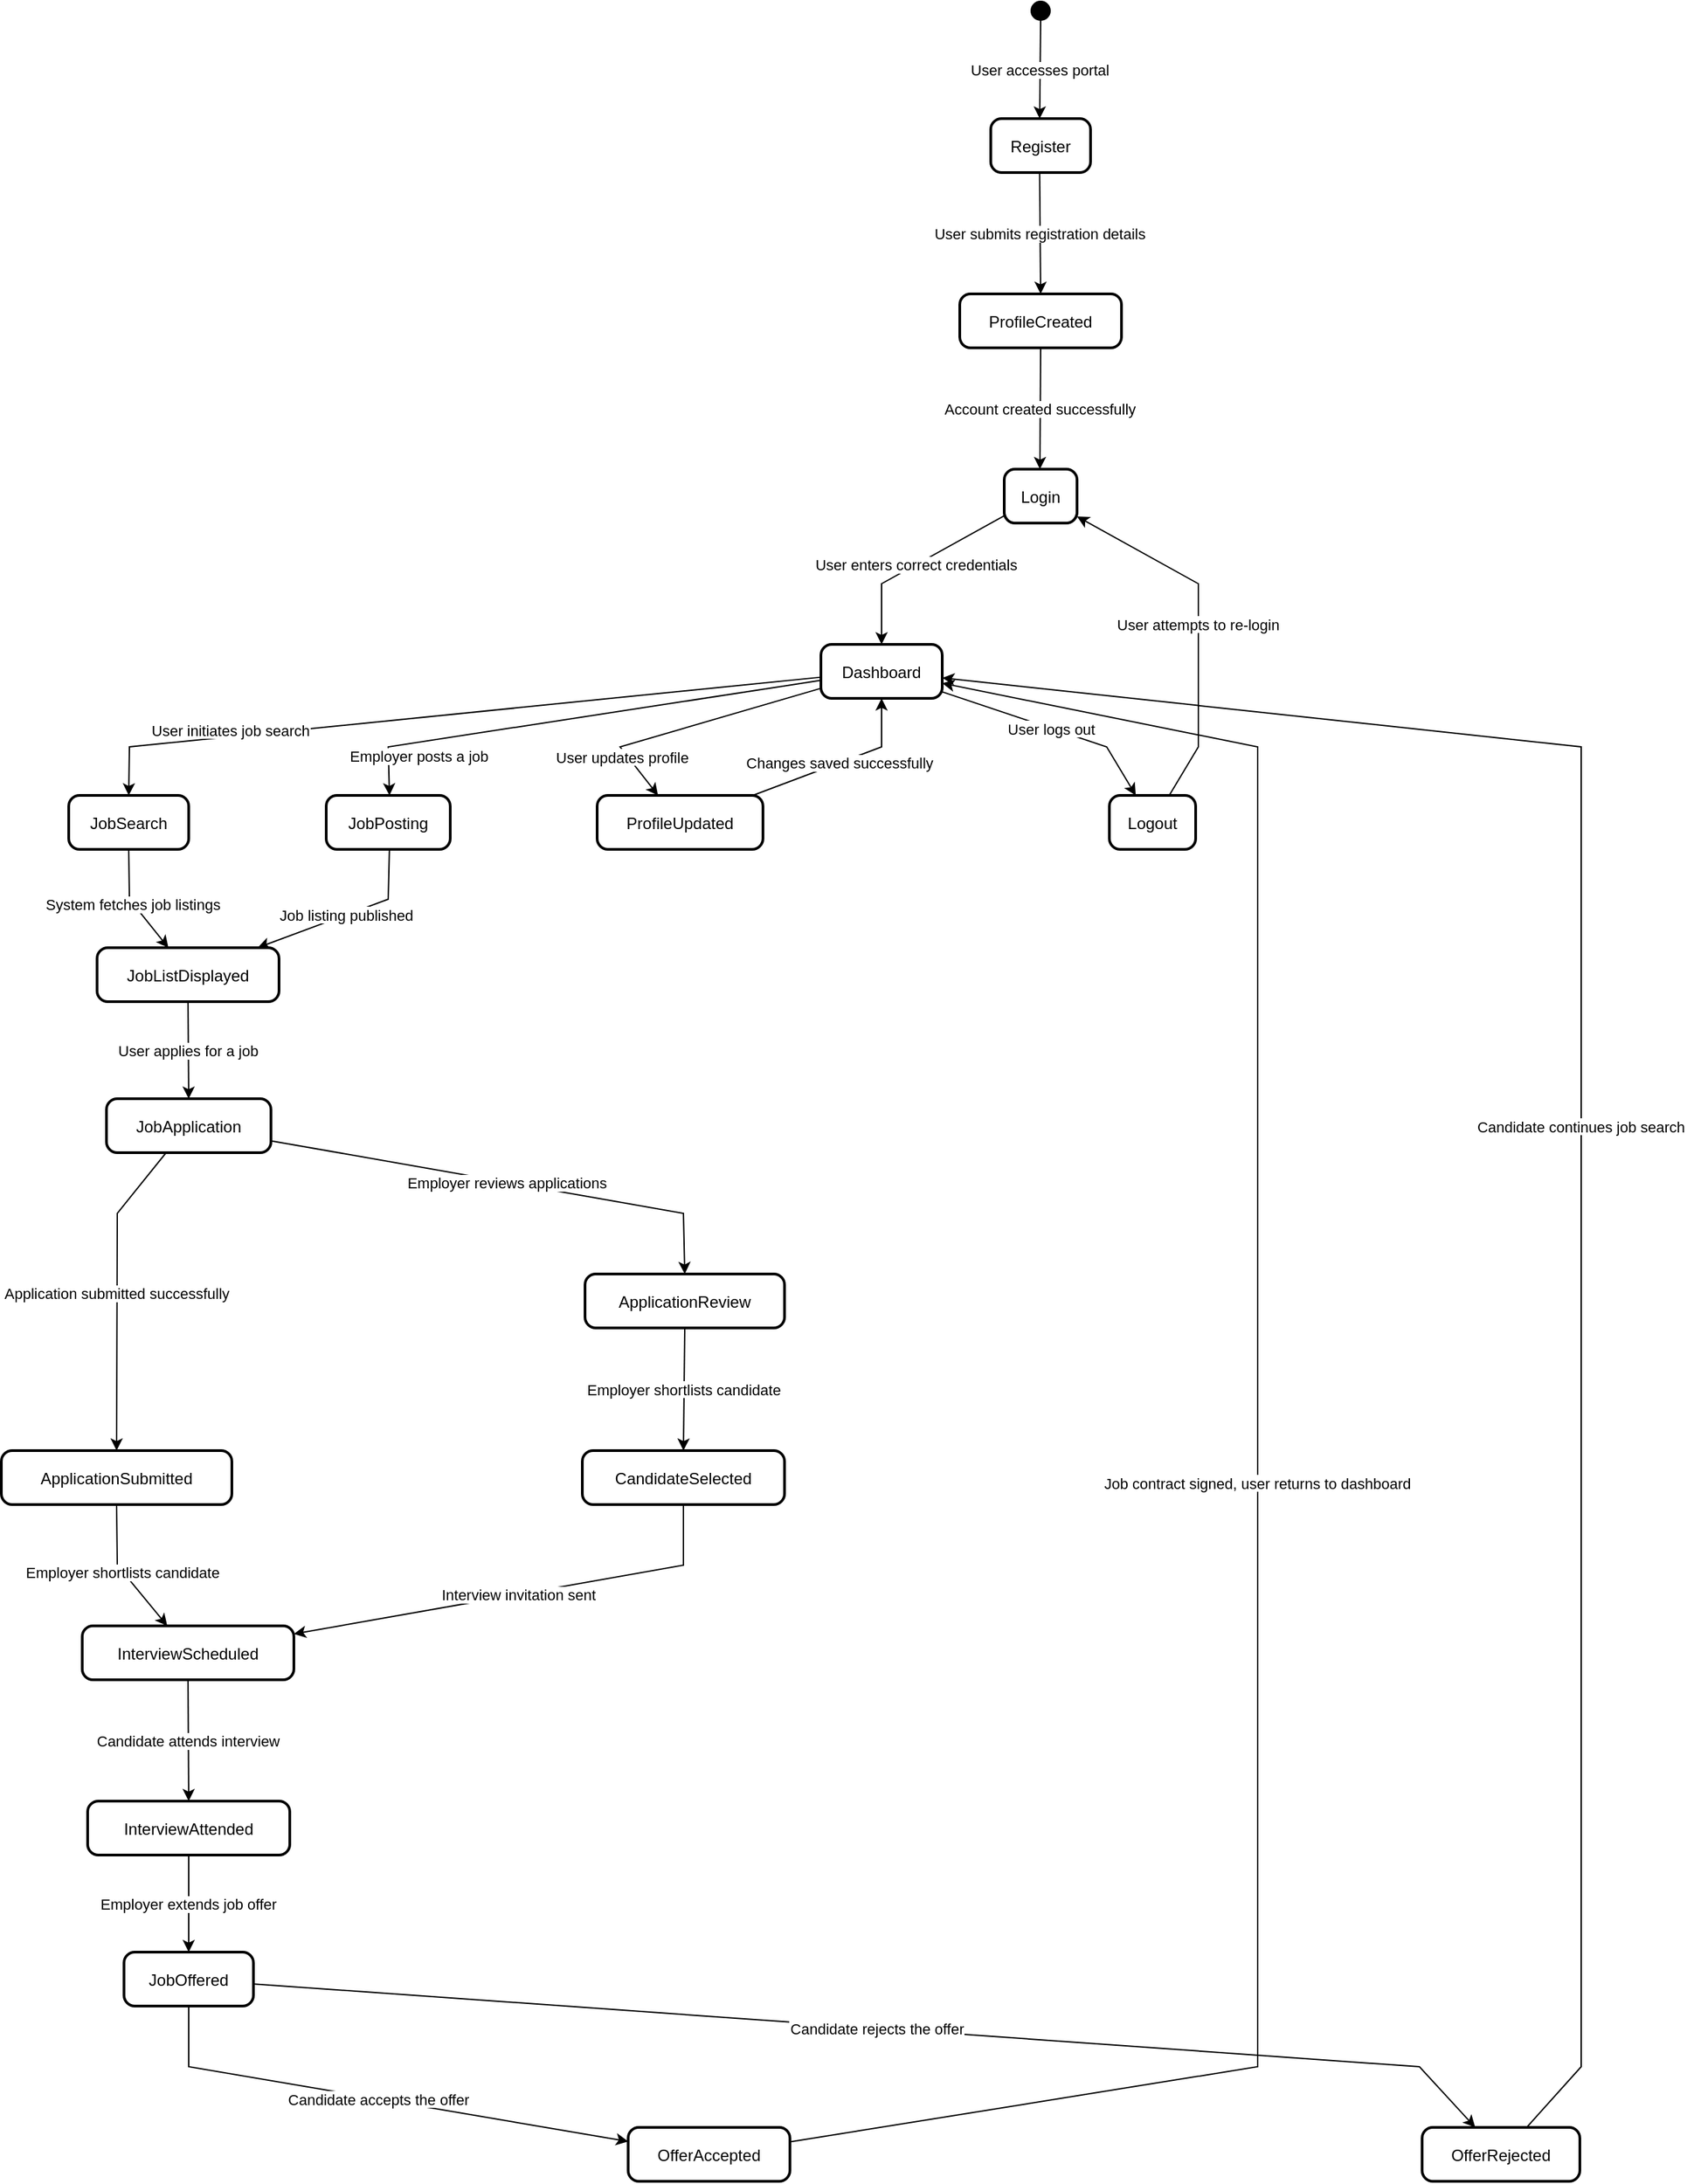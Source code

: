 <mxfile version="26.2.5">
  <diagram name="Page-1" id="1W6xUuscxjdU9nkEljJR">
    <mxGraphModel dx="730" dy="468" grid="1" gridSize="10" guides="1" tooltips="1" connect="1" arrows="1" fold="1" page="1" pageScale="1" pageWidth="827" pageHeight="1169" math="0" shadow="0">
      <root>
        <mxCell id="0" />
        <mxCell id="1" parent="0" />
        <mxCell id="xSvJtQ2f6eM6oFL4Y1jt-1" value="" style="ellipse;fillColor=strokeColor;" vertex="1" parent="1">
          <mxGeometry x="784" y="20" width="14" height="14" as="geometry" />
        </mxCell>
        <mxCell id="xSvJtQ2f6eM6oFL4Y1jt-2" value="Register" style="rounded=1;arcSize=20;strokeWidth=2" vertex="1" parent="1">
          <mxGeometry x="754" y="107" width="74" height="40" as="geometry" />
        </mxCell>
        <mxCell id="xSvJtQ2f6eM6oFL4Y1jt-3" value="ProfileCreated" style="rounded=1;arcSize=20;strokeWidth=2" vertex="1" parent="1">
          <mxGeometry x="731" y="237" width="120" height="40" as="geometry" />
        </mxCell>
        <mxCell id="xSvJtQ2f6eM6oFL4Y1jt-4" value="Login" style="rounded=1;arcSize=20;strokeWidth=2" vertex="1" parent="1">
          <mxGeometry x="764" y="367" width="54" height="40" as="geometry" />
        </mxCell>
        <mxCell id="xSvJtQ2f6eM6oFL4Y1jt-5" value="Dashboard" style="rounded=1;arcSize=20;strokeWidth=2" vertex="1" parent="1">
          <mxGeometry x="628" y="497" width="90" height="40" as="geometry" />
        </mxCell>
        <mxCell id="xSvJtQ2f6eM6oFL4Y1jt-6" value="JobSearch" style="rounded=1;arcSize=20;strokeWidth=2" vertex="1" parent="1">
          <mxGeometry x="70" y="609" width="89" height="40" as="geometry" />
        </mxCell>
        <mxCell id="xSvJtQ2f6eM6oFL4Y1jt-7" value="JobListDisplayed" style="rounded=1;arcSize=20;strokeWidth=2" vertex="1" parent="1">
          <mxGeometry x="91" y="722" width="135" height="40" as="geometry" />
        </mxCell>
        <mxCell id="xSvJtQ2f6eM6oFL4Y1jt-8" value="JobApplication" style="rounded=1;arcSize=20;strokeWidth=2" vertex="1" parent="1">
          <mxGeometry x="98" y="834" width="122" height="40" as="geometry" />
        </mxCell>
        <mxCell id="xSvJtQ2f6eM6oFL4Y1jt-9" value="ApplicationSubmitted" style="rounded=1;arcSize=20;strokeWidth=2" vertex="1" parent="1">
          <mxGeometry x="20" y="1095" width="171" height="40" as="geometry" />
        </mxCell>
        <mxCell id="xSvJtQ2f6eM6oFL4Y1jt-10" value="InterviewScheduled" style="rounded=1;arcSize=20;strokeWidth=2" vertex="1" parent="1">
          <mxGeometry x="80" y="1225" width="157" height="40" as="geometry" />
        </mxCell>
        <mxCell id="xSvJtQ2f6eM6oFL4Y1jt-11" value="InterviewAttended" style="rounded=1;arcSize=20;strokeWidth=2" vertex="1" parent="1">
          <mxGeometry x="84" y="1355" width="150" height="40" as="geometry" />
        </mxCell>
        <mxCell id="xSvJtQ2f6eM6oFL4Y1jt-12" value="JobOffered" style="rounded=1;arcSize=20;strokeWidth=2" vertex="1" parent="1">
          <mxGeometry x="111" y="1467" width="96" height="40" as="geometry" />
        </mxCell>
        <mxCell id="xSvJtQ2f6eM6oFL4Y1jt-13" value="OfferAccepted" style="rounded=1;arcSize=20;strokeWidth=2" vertex="1" parent="1">
          <mxGeometry x="485" y="1597" width="120" height="40" as="geometry" />
        </mxCell>
        <mxCell id="xSvJtQ2f6eM6oFL4Y1jt-14" value="OfferRejected" style="rounded=1;arcSize=20;strokeWidth=2" vertex="1" parent="1">
          <mxGeometry x="1074" y="1597" width="117" height="40" as="geometry" />
        </mxCell>
        <mxCell id="xSvJtQ2f6eM6oFL4Y1jt-15" value="JobPosting" style="rounded=1;arcSize=20;strokeWidth=2" vertex="1" parent="1">
          <mxGeometry x="261" y="609" width="92" height="40" as="geometry" />
        </mxCell>
        <mxCell id="xSvJtQ2f6eM6oFL4Y1jt-16" value="ApplicationReview" style="rounded=1;arcSize=20;strokeWidth=2" vertex="1" parent="1">
          <mxGeometry x="453" y="964" width="148" height="40" as="geometry" />
        </mxCell>
        <mxCell id="xSvJtQ2f6eM6oFL4Y1jt-17" value="CandidateSelected" style="rounded=1;arcSize=20;strokeWidth=2" vertex="1" parent="1">
          <mxGeometry x="451" y="1095" width="150" height="40" as="geometry" />
        </mxCell>
        <mxCell id="xSvJtQ2f6eM6oFL4Y1jt-18" value="ProfileUpdated" style="rounded=1;arcSize=20;strokeWidth=2" vertex="1" parent="1">
          <mxGeometry x="462" y="609" width="123" height="40" as="geometry" />
        </mxCell>
        <mxCell id="xSvJtQ2f6eM6oFL4Y1jt-19" value="Logout" style="rounded=1;arcSize=20;strokeWidth=2" vertex="1" parent="1">
          <mxGeometry x="842" y="609" width="64" height="40" as="geometry" />
        </mxCell>
        <mxCell id="xSvJtQ2f6eM6oFL4Y1jt-20" value="User accesses portal" style="curved=0;startArrow=none;;exitX=0.47;exitY=1;entryX=0.49;entryY=-0.01;rounded=0;" edge="1" parent="1" source="xSvJtQ2f6eM6oFL4Y1jt-1" target="xSvJtQ2f6eM6oFL4Y1jt-2">
          <mxGeometry relative="1" as="geometry">
            <Array as="points" />
          </mxGeometry>
        </mxCell>
        <mxCell id="xSvJtQ2f6eM6oFL4Y1jt-21" value="User submits registration details" style="curved=0;startArrow=none;;exitX=0.49;exitY=0.99;entryX=0.5;entryY=-0.01;rounded=0;" edge="1" parent="1" source="xSvJtQ2f6eM6oFL4Y1jt-2" target="xSvJtQ2f6eM6oFL4Y1jt-3">
          <mxGeometry relative="1" as="geometry">
            <Array as="points" />
          </mxGeometry>
        </mxCell>
        <mxCell id="xSvJtQ2f6eM6oFL4Y1jt-22" value="Account created successfully" style="curved=0;startArrow=none;;exitX=0.5;exitY=0.99;entryX=0.49;entryY=-0.01;rounded=0;" edge="1" parent="1" source="xSvJtQ2f6eM6oFL4Y1jt-3" target="xSvJtQ2f6eM6oFL4Y1jt-4">
          <mxGeometry relative="1" as="geometry">
            <Array as="points" />
          </mxGeometry>
        </mxCell>
        <mxCell id="xSvJtQ2f6eM6oFL4Y1jt-23" value="User enters correct credentials" style="curved=0;startArrow=none;;exitX=-0.01;exitY=0.87;entryX=0.5;entryY=-0.01;rounded=0;" edge="1" parent="1" source="xSvJtQ2f6eM6oFL4Y1jt-4" target="xSvJtQ2f6eM6oFL4Y1jt-5">
          <mxGeometry relative="1" as="geometry">
            <Array as="points">
              <mxPoint x="673" y="452" />
            </Array>
          </mxGeometry>
        </mxCell>
        <mxCell id="xSvJtQ2f6eM6oFL4Y1jt-24" value="User initiates job search" style="curved=0;startArrow=none;;exitX=-0.01;exitY=0.61;entryX=0.5;entryY=0.01;rounded=0;" edge="1" parent="1" source="xSvJtQ2f6eM6oFL4Y1jt-5" target="xSvJtQ2f6eM6oFL4Y1jt-6">
          <mxGeometry x="0.594" y="-5" relative="1" as="geometry">
            <Array as="points">
              <mxPoint x="115" y="573" />
            </Array>
            <mxPoint as="offset" />
          </mxGeometry>
        </mxCell>
        <mxCell id="xSvJtQ2f6eM6oFL4Y1jt-25" value="System fetches job listings" style="curved=0;startArrow=none;;exitX=0.5;exitY=1.01;entryX=0.39;entryY=-0.01;rounded=0;" edge="1" parent="1" source="xSvJtQ2f6eM6oFL4Y1jt-6" target="xSvJtQ2f6eM6oFL4Y1jt-7">
          <mxGeometry relative="1" as="geometry">
            <Array as="points">
              <mxPoint x="115" y="686" />
            </Array>
          </mxGeometry>
        </mxCell>
        <mxCell id="xSvJtQ2f6eM6oFL4Y1jt-26" value="User applies for a job" style="curved=0;startArrow=none;;exitX=0.5;exitY=0.99;entryX=0.5;entryY=0.01;rounded=0;" edge="1" parent="1" source="xSvJtQ2f6eM6oFL4Y1jt-7" target="xSvJtQ2f6eM6oFL4Y1jt-8">
          <mxGeometry relative="1" as="geometry">
            <Array as="points" />
          </mxGeometry>
        </mxCell>
        <mxCell id="xSvJtQ2f6eM6oFL4Y1jt-27" value="Application submitted successfully" style="curved=0;startArrow=none;;exitX=0.36;exitY=1.01;entryX=0.5;entryY=-0.01;rounded=0;" edge="1" parent="1" source="xSvJtQ2f6eM6oFL4Y1jt-8" target="xSvJtQ2f6eM6oFL4Y1jt-9">
          <mxGeometry relative="1" as="geometry">
            <Array as="points">
              <mxPoint x="106" y="919" />
            </Array>
          </mxGeometry>
        </mxCell>
        <mxCell id="xSvJtQ2f6eM6oFL4Y1jt-28" value="Employer shortlists candidate" style="curved=0;startArrow=none;;exitX=0.5;exitY=0.99;entryX=0.4;entryY=-0.01;rounded=0;" edge="1" parent="1" source="xSvJtQ2f6eM6oFL4Y1jt-9" target="xSvJtQ2f6eM6oFL4Y1jt-10">
          <mxGeometry relative="1" as="geometry">
            <Array as="points">
              <mxPoint x="106" y="1180" />
            </Array>
          </mxGeometry>
        </mxCell>
        <mxCell id="xSvJtQ2f6eM6oFL4Y1jt-29" value="Candidate attends interview" style="curved=0;startArrow=none;;exitX=0.5;exitY=0.99;entryX=0.5;entryY=-0.01;rounded=0;" edge="1" parent="1" source="xSvJtQ2f6eM6oFL4Y1jt-10" target="xSvJtQ2f6eM6oFL4Y1jt-11">
          <mxGeometry relative="1" as="geometry">
            <Array as="points" />
          </mxGeometry>
        </mxCell>
        <mxCell id="xSvJtQ2f6eM6oFL4Y1jt-30" value="Employer extends job offer" style="curved=0;startArrow=none;;exitX=0.5;exitY=0.99;entryX=0.5;entryY=0.01;rounded=0;" edge="1" parent="1" source="xSvJtQ2f6eM6oFL4Y1jt-11" target="xSvJtQ2f6eM6oFL4Y1jt-12">
          <mxGeometry relative="1" as="geometry">
            <Array as="points" />
          </mxGeometry>
        </mxCell>
        <mxCell id="xSvJtQ2f6eM6oFL4Y1jt-31" value="Candidate accepts the offer" style="curved=0;startArrow=none;;exitX=0.5;exitY=1.01;entryX=0;entryY=0.26;rounded=0;" edge="1" parent="1" source="xSvJtQ2f6eM6oFL4Y1jt-12" target="xSvJtQ2f6eM6oFL4Y1jt-13">
          <mxGeometry relative="1" as="geometry">
            <Array as="points">
              <mxPoint x="159" y="1552" />
            </Array>
          </mxGeometry>
        </mxCell>
        <mxCell id="xSvJtQ2f6eM6oFL4Y1jt-32" value="Candidate rejects the offer" style="curved=0;startArrow=none;;exitX=1;exitY=0.59;entryX=0.34;entryY=0.01;rounded=0;" edge="1" parent="1" source="xSvJtQ2f6eM6oFL4Y1jt-12" target="xSvJtQ2f6eM6oFL4Y1jt-14">
          <mxGeometry relative="1" as="geometry">
            <Array as="points">
              <mxPoint x="1072" y="1552" />
            </Array>
          </mxGeometry>
        </mxCell>
        <mxCell id="xSvJtQ2f6eM6oFL4Y1jt-33" value="Job contract signed, user returns to dashboard" style="curved=0;startArrow=none;;exitX=1;exitY=0.27;entryX=1;entryY=0.72;rounded=0;" edge="1" parent="1" source="xSvJtQ2f6eM6oFL4Y1jt-13" target="xSvJtQ2f6eM6oFL4Y1jt-5">
          <mxGeometry relative="1" as="geometry">
            <Array as="points">
              <mxPoint x="952" y="1552" />
              <mxPoint x="952" y="573" />
            </Array>
          </mxGeometry>
        </mxCell>
        <mxCell id="xSvJtQ2f6eM6oFL4Y1jt-34" value="Candidate continues job search" style="curved=0;startArrow=none;;exitX=0.66;exitY=0.01;entryX=1;entryY=0.62;rounded=0;" edge="1" parent="1" source="xSvJtQ2f6eM6oFL4Y1jt-14" target="xSvJtQ2f6eM6oFL4Y1jt-5">
          <mxGeometry relative="1" as="geometry">
            <Array as="points">
              <mxPoint x="1192" y="1552" />
              <mxPoint x="1192" y="573" />
            </Array>
          </mxGeometry>
        </mxCell>
        <mxCell id="xSvJtQ2f6eM6oFL4Y1jt-35" value="Employer posts a job" style="curved=0;startArrow=none;;exitX=-0.01;exitY=0.67;entryX=0.51;entryY=0.01;rounded=0;" edge="1" parent="1" source="xSvJtQ2f6eM6oFL4Y1jt-5" target="xSvJtQ2f6eM6oFL4Y1jt-15">
          <mxGeometry x="0.68" y="10" relative="1" as="geometry">
            <Array as="points">
              <mxPoint x="307" y="573" />
            </Array>
            <mxPoint as="offset" />
          </mxGeometry>
        </mxCell>
        <mxCell id="xSvJtQ2f6eM6oFL4Y1jt-36" value="Job listing published" style="curved=0;startArrow=none;;exitX=0.51;exitY=1.01;entryX=0.89;entryY=-0.01;rounded=0;" edge="1" parent="1" source="xSvJtQ2f6eM6oFL4Y1jt-15" target="xSvJtQ2f6eM6oFL4Y1jt-7">
          <mxGeometry relative="1" as="geometry">
            <Array as="points">
              <mxPoint x="307" y="686" />
            </Array>
          </mxGeometry>
        </mxCell>
        <mxCell id="xSvJtQ2f6eM6oFL4Y1jt-37" value="Employer reviews applications" style="curved=0;startArrow=none;;exitX=1;exitY=0.78;entryX=0.5;entryY=0.01;rounded=0;" edge="1" parent="1" source="xSvJtQ2f6eM6oFL4Y1jt-8" target="xSvJtQ2f6eM6oFL4Y1jt-16">
          <mxGeometry relative="1" as="geometry">
            <Array as="points">
              <mxPoint x="526" y="919" />
            </Array>
          </mxGeometry>
        </mxCell>
        <mxCell id="xSvJtQ2f6eM6oFL4Y1jt-38" value="Employer shortlists candidate" style="curved=0;startArrow=none;;exitX=0.5;exitY=1.01;entryX=0.5;entryY=-0.01;rounded=0;" edge="1" parent="1" source="xSvJtQ2f6eM6oFL4Y1jt-16" target="xSvJtQ2f6eM6oFL4Y1jt-17">
          <mxGeometry relative="1" as="geometry">
            <Array as="points" />
          </mxGeometry>
        </mxCell>
        <mxCell id="xSvJtQ2f6eM6oFL4Y1jt-39" value="Interview invitation sent" style="curved=0;startArrow=none;;exitX=0.5;exitY=0.99;entryX=1;entryY=0.15;rounded=0;" edge="1" parent="1" source="xSvJtQ2f6eM6oFL4Y1jt-17" target="xSvJtQ2f6eM6oFL4Y1jt-10">
          <mxGeometry relative="1" as="geometry">
            <Array as="points">
              <mxPoint x="526" y="1180" />
            </Array>
          </mxGeometry>
        </mxCell>
        <mxCell id="xSvJtQ2f6eM6oFL4Y1jt-40" value="User updates profile" style="curved=0;startArrow=none;;exitX=-0.01;exitY=0.82;entryX=0.37;entryY=0.01;rounded=0;" edge="1" parent="1" source="xSvJtQ2f6eM6oFL4Y1jt-5" target="xSvJtQ2f6eM6oFL4Y1jt-18">
          <mxGeometry x="0.606" y="-4" relative="1" as="geometry">
            <Array as="points">
              <mxPoint x="479" y="573" />
            </Array>
            <mxPoint x="1" as="offset" />
          </mxGeometry>
        </mxCell>
        <mxCell id="xSvJtQ2f6eM6oFL4Y1jt-41" value="Changes saved successfully" style="curved=0;startArrow=none;;exitX=0.93;exitY=0.01;entryX=0.5;entryY=0.99;rounded=0;" edge="1" parent="1" source="xSvJtQ2f6eM6oFL4Y1jt-18" target="xSvJtQ2f6eM6oFL4Y1jt-5">
          <mxGeometry relative="1" as="geometry">
            <Array as="points">
              <mxPoint x="673" y="573" />
            </Array>
          </mxGeometry>
        </mxCell>
        <mxCell id="xSvJtQ2f6eM6oFL4Y1jt-42" value="User logs out" style="curved=0;startArrow=none;;exitX=1;exitY=0.88;entryX=0.31;entryY=0.01;rounded=0;" edge="1" parent="1" source="xSvJtQ2f6eM6oFL4Y1jt-5" target="xSvJtQ2f6eM6oFL4Y1jt-19">
          <mxGeometry relative="1" as="geometry">
            <Array as="points">
              <mxPoint x="840" y="573" />
            </Array>
          </mxGeometry>
        </mxCell>
        <mxCell id="xSvJtQ2f6eM6oFL4Y1jt-43" value="User attempts to re-login" style="curved=0;startArrow=none;;exitX=0.69;exitY=0.01;entryX=0.99;entryY=0.87;rounded=0;" edge="1" parent="1" source="xSvJtQ2f6eM6oFL4Y1jt-19" target="xSvJtQ2f6eM6oFL4Y1jt-4">
          <mxGeometry relative="1" as="geometry">
            <Array as="points">
              <mxPoint x="908" y="573" />
              <mxPoint x="908" y="452" />
            </Array>
          </mxGeometry>
        </mxCell>
      </root>
    </mxGraphModel>
  </diagram>
</mxfile>

